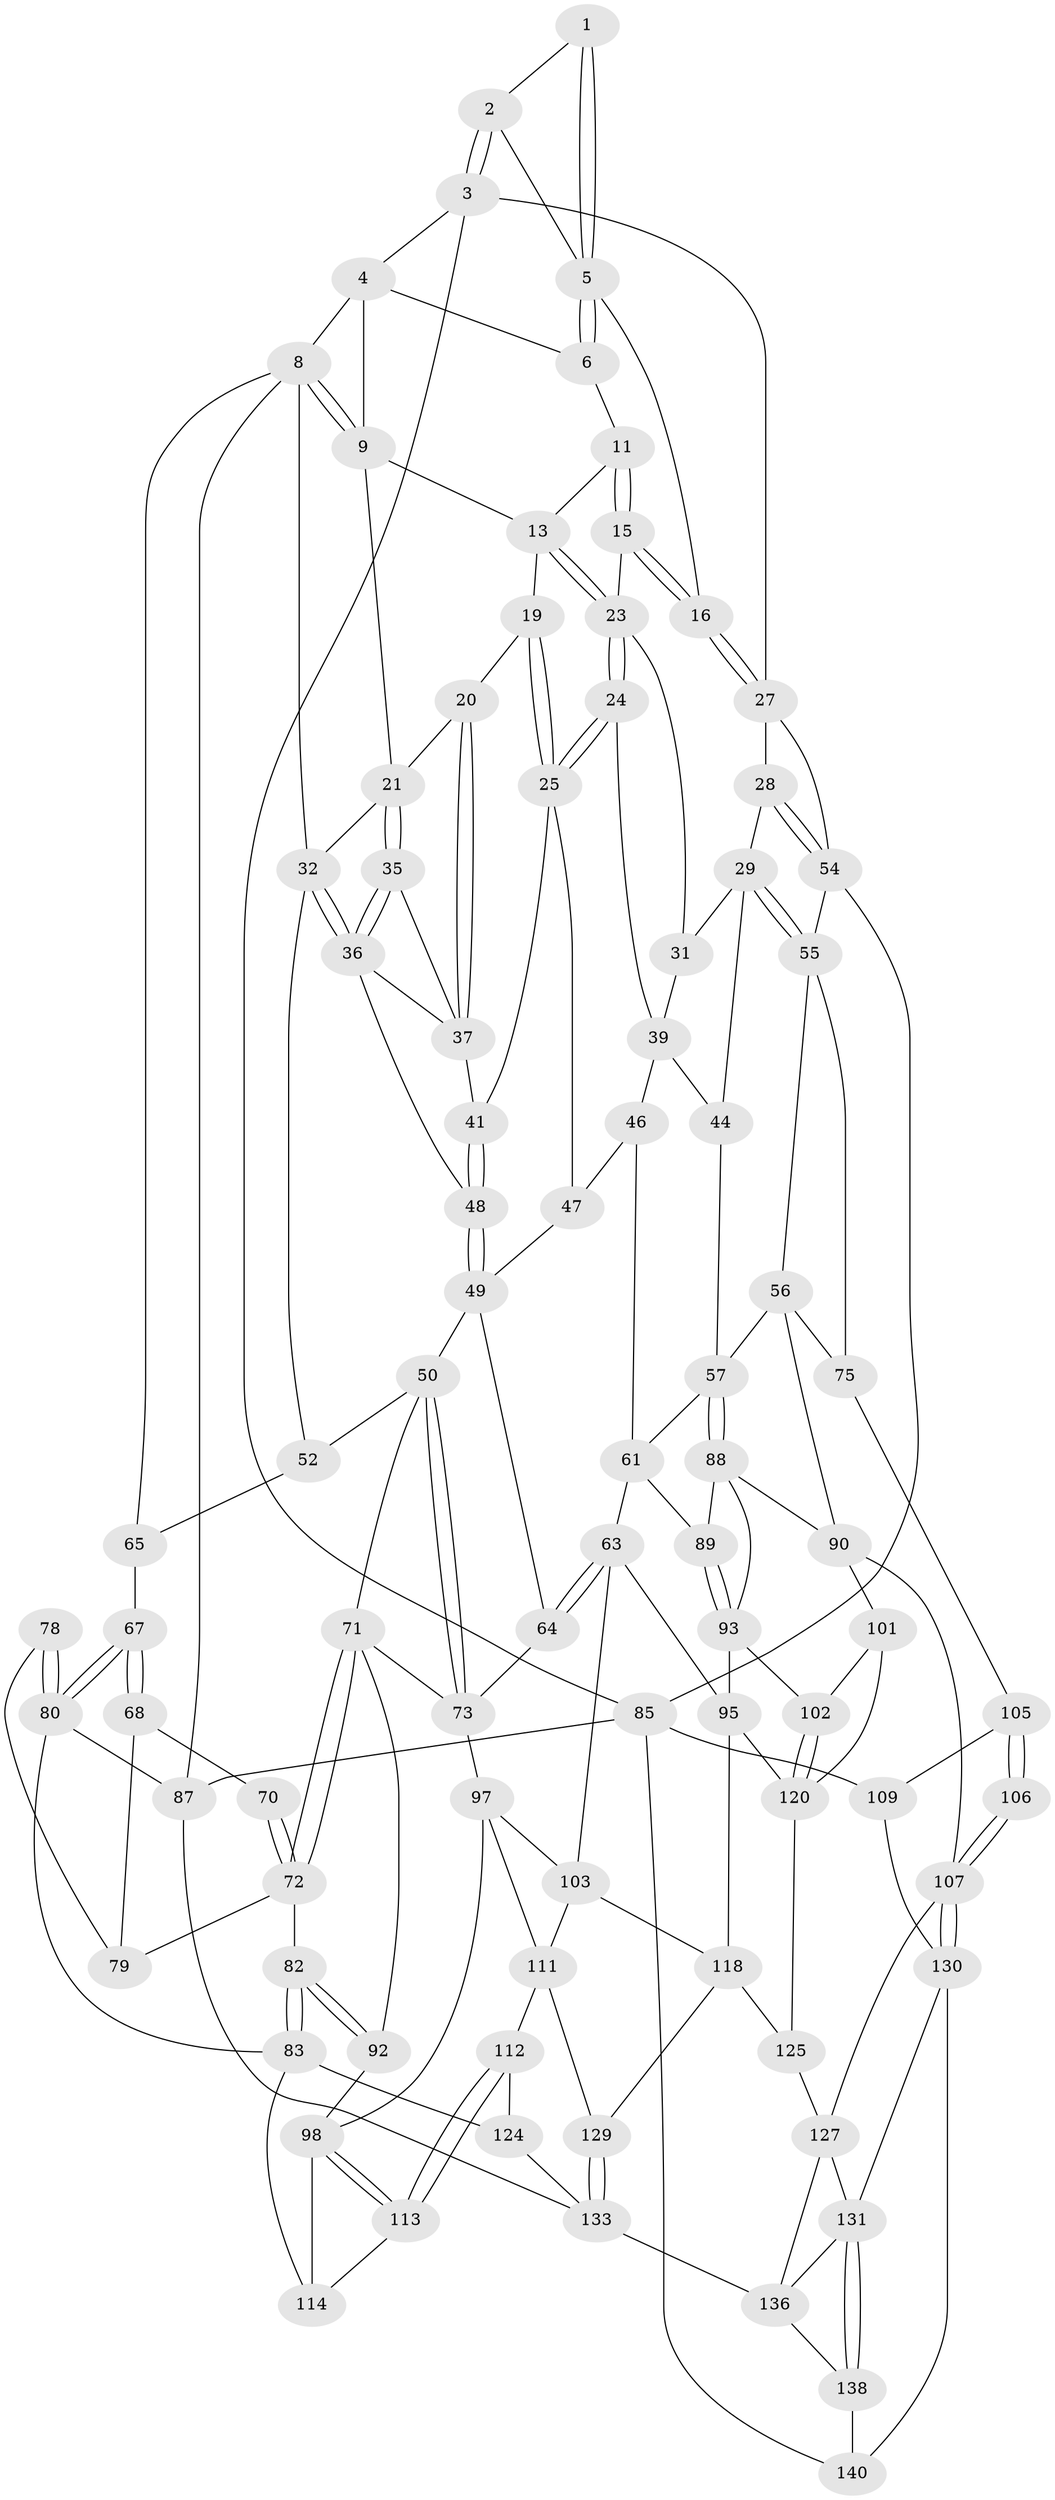 // Generated by graph-tools (version 1.1) at 2025/24/03/03/25 07:24:35]
// undirected, 88 vertices, 192 edges
graph export_dot {
graph [start="1"]
  node [color=gray90,style=filled];
  1 [pos="+0.8816936920989364+0.0036347858538219387"];
  2 [pos="+0.9831737957360966+0.09492719143256556"];
  3 [pos="+1+0.14028538696807966"];
  4 [pos="+0.8089794377861492+0",super="+7"];
  5 [pos="+0.8157621639958957+0.11936601436194655",super="+17"];
  6 [pos="+0.639231417247085+0"];
  8 [pos="+0+0",super="+34"];
  9 [pos="+0.18898562147316503+0",super="+10"];
  11 [pos="+0.6421481315289816+0.04645353169035182",super="+12"];
  13 [pos="+0.5945658307218358+0.1535903962760435",super="+14"];
  15 [pos="+0.7204379499288478+0.16905184738359946",super="+18"];
  16 [pos="+0.8167397221322842+0.2302222428776889"];
  19 [pos="+0.4921193875589271+0.2138504224109196"];
  20 [pos="+0.2812336225735389+0.07335703579677935"];
  21 [pos="+0.2780678927840443+0.06855180686676142",super="+22"];
  23 [pos="+0.5920028549527803+0.15862076151609694",super="+26"];
  24 [pos="+0.5309856073188753+0.24362731826393944"];
  25 [pos="+0.49754627342905866+0.24746206924422795",super="+40"];
  27 [pos="+0.8213941972021567+0.29043893240566415",super="+38"];
  28 [pos="+0.8169988981370537+0.2981042967829336"];
  29 [pos="+0.8038634917786633+0.3139428639201707",super="+30"];
  31 [pos="+0.6471412049060686+0.24540285255647176"];
  32 [pos="+0.21159300638753095+0.31768944656973835",super="+33"];
  35 [pos="+0.2754965461045937+0.2614635632315274"];
  36 [pos="+0.2488280324060504+0.3119398895522994",super="+43"];
  37 [pos="+0.3847475685638346+0.24762396821053886",super="+42"];
  39 [pos="+0.5489533758373647+0.24927302014700645",super="+45"];
  41 [pos="+0.43985492985080565+0.2903494454429848"];
  44 [pos="+0.6820569103553915+0.38847825107508904"];
  46 [pos="+0.5197899977597779+0.4357432632214552"];
  47 [pos="+0.4990562186113492+0.42167434558611483"];
  48 [pos="+0.31892348914408725+0.4474781852644971"];
  49 [pos="+0.31468405780641867+0.4803924484270685",super="+53"];
  50 [pos="+0.2593152557383236+0.48203295710086663",super="+51"];
  52 [pos="+0.20488280166271008+0.47194612362681604"];
  54 [pos="+1+0.5462343948141591",super="+59"];
  55 [pos="+0.8608528179315836+0.47149910619031654",super="+60"];
  56 [pos="+0.8069298455609286+0.5211906132586817",super="+76"];
  57 [pos="+0.7453007490148957+0.5376956032831688",super="+58"];
  61 [pos="+0.5654909687043029+0.5882123313585137",super="+62"];
  63 [pos="+0.48037405602414507+0.640185746020657",super="+96"];
  64 [pos="+0.3731998447813912+0.5976052745627005"];
  65 [pos="+0.1263459457620301+0.47426768358813637",super="+66"];
  67 [pos="+0+0.39457748705729406"];
  68 [pos="+0.03758002414297307+0.5410282011390749",super="+69"];
  70 [pos="+0.1231345133079592+0.4890858591768952"];
  71 [pos="+0.18426280931982136+0.630553068637155",super="+74"];
  72 [pos="+0.14718384958632505+0.6397511002099696",super="+81"];
  73 [pos="+0.25250645190260496+0.6463683593971602",super="+77"];
  75 [pos="+1+0.6274272905457224"];
  78 [pos="+0.0771928151443536+0.5744666045009178"];
  79 [pos="+0.0914624047618047+0.5718147095621121"];
  80 [pos="+0+0.6590395780932221",super="+84"];
  82 [pos="+0.058843879919974695+0.7183588689705281"];
  83 [pos="+0+0.7675560168640134",super="+115"];
  85 [pos="+1+1",super="+86"];
  87 [pos="+0+1"];
  88 [pos="+0.7332426863919727+0.5760663102856218",super="+91"];
  89 [pos="+0.6191721122128233+0.6195818073716391"];
  90 [pos="+0.8069556075156044+0.7056544030015944",super="+100"];
  92 [pos="+0.19804554025594048+0.7387191243696123"];
  93 [pos="+0.6418436724666624+0.6569647437709383",super="+94"];
  95 [pos="+0.5459200414695673+0.76044311569929",super="+117"];
  97 [pos="+0.2919598934686607+0.706072587710685",super="+104"];
  98 [pos="+0.26317762421473245+0.74893228643459",super="+99"];
  101 [pos="+0.7017419287676142+0.7836789642515819"];
  102 [pos="+0.671388440349894+0.7692115841205208"];
  103 [pos="+0.42823077855046865+0.7489357200152016",super="+119"];
  105 [pos="+0.9747250540793788+0.7111848879850401",super="+110"];
  106 [pos="+0.8652076838494573+0.8449451329001855"];
  107 [pos="+0.8395444282464524+0.8455509889988028",super="+108"];
  109 [pos="+0.9750367859232364+0.8695078619240661"];
  111 [pos="+0.36065046915862764+0.8552342003733049",super="+121"];
  112 [pos="+0.35642695775166655+0.8560222804165656",super="+123"];
  113 [pos="+0.2982918552980615+0.8019693991544857",super="+116"];
  114 [pos="+0.21668913024826006+0.795200708878551"];
  118 [pos="+0.5477855842487332+0.8148563788676266",super="+126"];
  120 [pos="+0.5720826761531798+0.796256539794007",super="+122"];
  124 [pos="+0.18791664777072048+1"];
  125 [pos="+0.6414419012449113+0.88682262348027"];
  127 [pos="+0.7286651426056961+0.8847472535360027",super="+128"];
  129 [pos="+0.48772644719345976+1"];
  130 [pos="+0.8384480006891017+0.8656933378765863",super="+135"];
  131 [pos="+0.8264977476293845+0.9375035457928954",super="+132"];
  133 [pos="+0.4873363459866754+1",super="+134"];
  136 [pos="+0.6825477816062167+0.9959808601382684",super="+137"];
  138 [pos="+0.8276369279118161+0.9526441106336245",super="+139"];
  140 [pos="+0.9435822693845343+0.9821879923200885",super="+141"];
  1 -- 2;
  1 -- 5;
  1 -- 5;
  2 -- 3;
  2 -- 3;
  2 -- 5;
  3 -- 4;
  3 -- 85;
  3 -- 27;
  4 -- 8;
  4 -- 6;
  4 -- 9;
  5 -- 6;
  5 -- 6;
  5 -- 16;
  6 -- 11;
  8 -- 9;
  8 -- 9;
  8 -- 87;
  8 -- 65;
  8 -- 32;
  9 -- 21;
  9 -- 13;
  11 -- 15 [weight=2];
  11 -- 15;
  11 -- 13;
  13 -- 23;
  13 -- 23;
  13 -- 19;
  15 -- 16;
  15 -- 16;
  15 -- 23;
  16 -- 27;
  16 -- 27;
  19 -- 20;
  19 -- 25;
  19 -- 25;
  20 -- 21;
  20 -- 37;
  20 -- 37;
  21 -- 35;
  21 -- 35;
  21 -- 32;
  23 -- 24;
  23 -- 24;
  23 -- 31;
  24 -- 25;
  24 -- 25;
  24 -- 39;
  25 -- 47;
  25 -- 41;
  27 -- 28;
  27 -- 54;
  28 -- 29;
  28 -- 54;
  28 -- 54;
  29 -- 55;
  29 -- 55;
  29 -- 44;
  29 -- 31;
  31 -- 39;
  32 -- 36;
  32 -- 36;
  32 -- 52;
  35 -- 36;
  35 -- 36;
  35 -- 37;
  36 -- 48;
  36 -- 37;
  37 -- 41;
  39 -- 44;
  39 -- 46;
  41 -- 48;
  41 -- 48;
  44 -- 57;
  46 -- 47;
  46 -- 61;
  47 -- 49;
  48 -- 49;
  48 -- 49;
  49 -- 50;
  49 -- 64;
  50 -- 73;
  50 -- 73;
  50 -- 52;
  50 -- 71;
  52 -- 65;
  54 -- 85;
  54 -- 55;
  55 -- 56;
  55 -- 75;
  56 -- 57;
  56 -- 90;
  56 -- 75;
  57 -- 88;
  57 -- 88;
  57 -- 61;
  61 -- 89;
  61 -- 63;
  63 -- 64;
  63 -- 64;
  63 -- 103;
  63 -- 95;
  64 -- 73;
  65 -- 67;
  67 -- 68;
  67 -- 68;
  67 -- 80;
  67 -- 80;
  68 -- 70;
  68 -- 79;
  70 -- 72;
  70 -- 72;
  71 -- 72;
  71 -- 72;
  71 -- 73;
  71 -- 92;
  72 -- 82;
  72 -- 79;
  73 -- 97;
  75 -- 105;
  78 -- 79;
  78 -- 80;
  78 -- 80;
  80 -- 83;
  80 -- 87;
  82 -- 83;
  82 -- 83;
  82 -- 92;
  82 -- 92;
  83 -- 114;
  83 -- 124;
  85 -- 87;
  85 -- 109;
  85 -- 140;
  87 -- 133;
  88 -- 89;
  88 -- 90;
  88 -- 93;
  89 -- 93;
  89 -- 93;
  90 -- 107;
  90 -- 101;
  92 -- 98;
  93 -- 102;
  93 -- 95;
  95 -- 120;
  95 -- 118;
  97 -- 98;
  97 -- 111;
  97 -- 103;
  98 -- 113;
  98 -- 113;
  98 -- 114;
  101 -- 102;
  101 -- 120;
  102 -- 120;
  102 -- 120;
  103 -- 111;
  103 -- 118;
  105 -- 106 [weight=2];
  105 -- 106;
  105 -- 109;
  106 -- 107;
  106 -- 107;
  107 -- 130;
  107 -- 130;
  107 -- 127;
  109 -- 130;
  111 -- 112;
  111 -- 129;
  112 -- 113 [weight=2];
  112 -- 113;
  112 -- 124;
  113 -- 114;
  118 -- 129;
  118 -- 125;
  120 -- 125;
  124 -- 133;
  125 -- 127;
  127 -- 136;
  127 -- 131;
  129 -- 133;
  129 -- 133;
  130 -- 131;
  130 -- 140;
  131 -- 138;
  131 -- 138;
  131 -- 136;
  133 -- 136;
  136 -- 138;
  138 -- 140 [weight=2];
}
